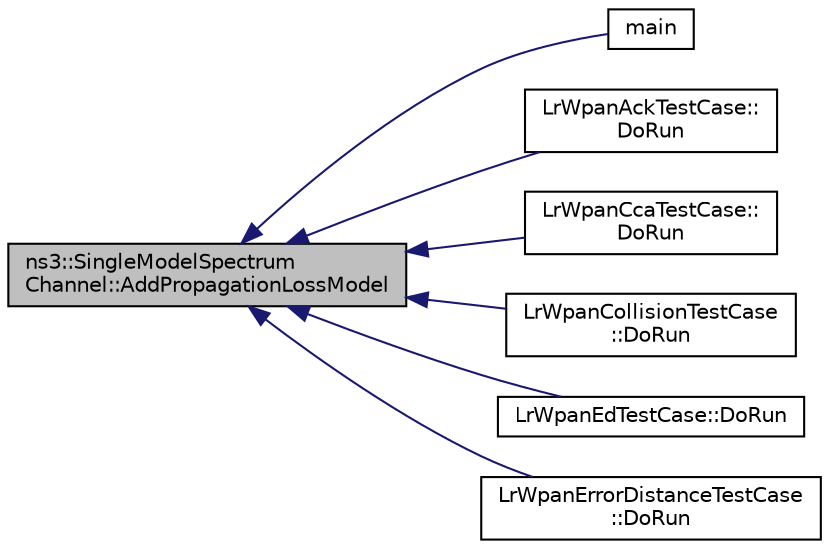 digraph "ns3::SingleModelSpectrumChannel::AddPropagationLossModel"
{
  edge [fontname="Helvetica",fontsize="10",labelfontname="Helvetica",labelfontsize="10"];
  node [fontname="Helvetica",fontsize="10",shape=record];
  rankdir="LR";
  Node1 [label="ns3::SingleModelSpectrum\lChannel::AddPropagationLossModel",height=0.2,width=0.4,color="black", fillcolor="grey75", style="filled", fontcolor="black"];
  Node1 -> Node2 [dir="back",color="midnightblue",fontsize="10",style="solid"];
  Node2 [label="main",height=0.2,width=0.4,color="black", fillcolor="white", style="filled",URL="$da/db1/lr-wpan-data_8cc.html#a0ddf1224851353fc92bfbff6f499fa97"];
  Node1 -> Node3 [dir="back",color="midnightblue",fontsize="10",style="solid"];
  Node3 [label="LrWpanAckTestCase::\lDoRun",height=0.2,width=0.4,color="black", fillcolor="white", style="filled",URL="$d0/d63/classLrWpanAckTestCase.html#a44ec9b782ae2c74d8fa2a25d696833e9",tooltip="Implementation to actually run this TestCase. "];
  Node1 -> Node4 [dir="back",color="midnightblue",fontsize="10",style="solid"];
  Node4 [label="LrWpanCcaTestCase::\lDoRun",height=0.2,width=0.4,color="black", fillcolor="white", style="filled",URL="$d7/def/classLrWpanCcaTestCase.html#a3e2872a3bd57d754a2bdb613437e18a8",tooltip="Implementation to actually run this TestCase. "];
  Node1 -> Node5 [dir="back",color="midnightblue",fontsize="10",style="solid"];
  Node5 [label="LrWpanCollisionTestCase\l::DoRun",height=0.2,width=0.4,color="black", fillcolor="white", style="filled",URL="$d1/da7/classLrWpanCollisionTestCase.html#adc8f2378868d9eb3aba9b538897d85d2",tooltip="Implementation to actually run this TestCase. "];
  Node1 -> Node6 [dir="back",color="midnightblue",fontsize="10",style="solid"];
  Node6 [label="LrWpanEdTestCase::DoRun",height=0.2,width=0.4,color="black", fillcolor="white", style="filled",URL="$d2/d45/classLrWpanEdTestCase.html#a432fdebeb0336845350d0b96834ceea4",tooltip="Implementation to actually run this TestCase. "];
  Node1 -> Node7 [dir="back",color="midnightblue",fontsize="10",style="solid"];
  Node7 [label="LrWpanErrorDistanceTestCase\l::DoRun",height=0.2,width=0.4,color="black", fillcolor="white", style="filled",URL="$da/d8d/classLrWpanErrorDistanceTestCase.html#a4f63a2ed4dcf517ae2a593497774b254",tooltip="Implementation to actually run this TestCase. "];
}
